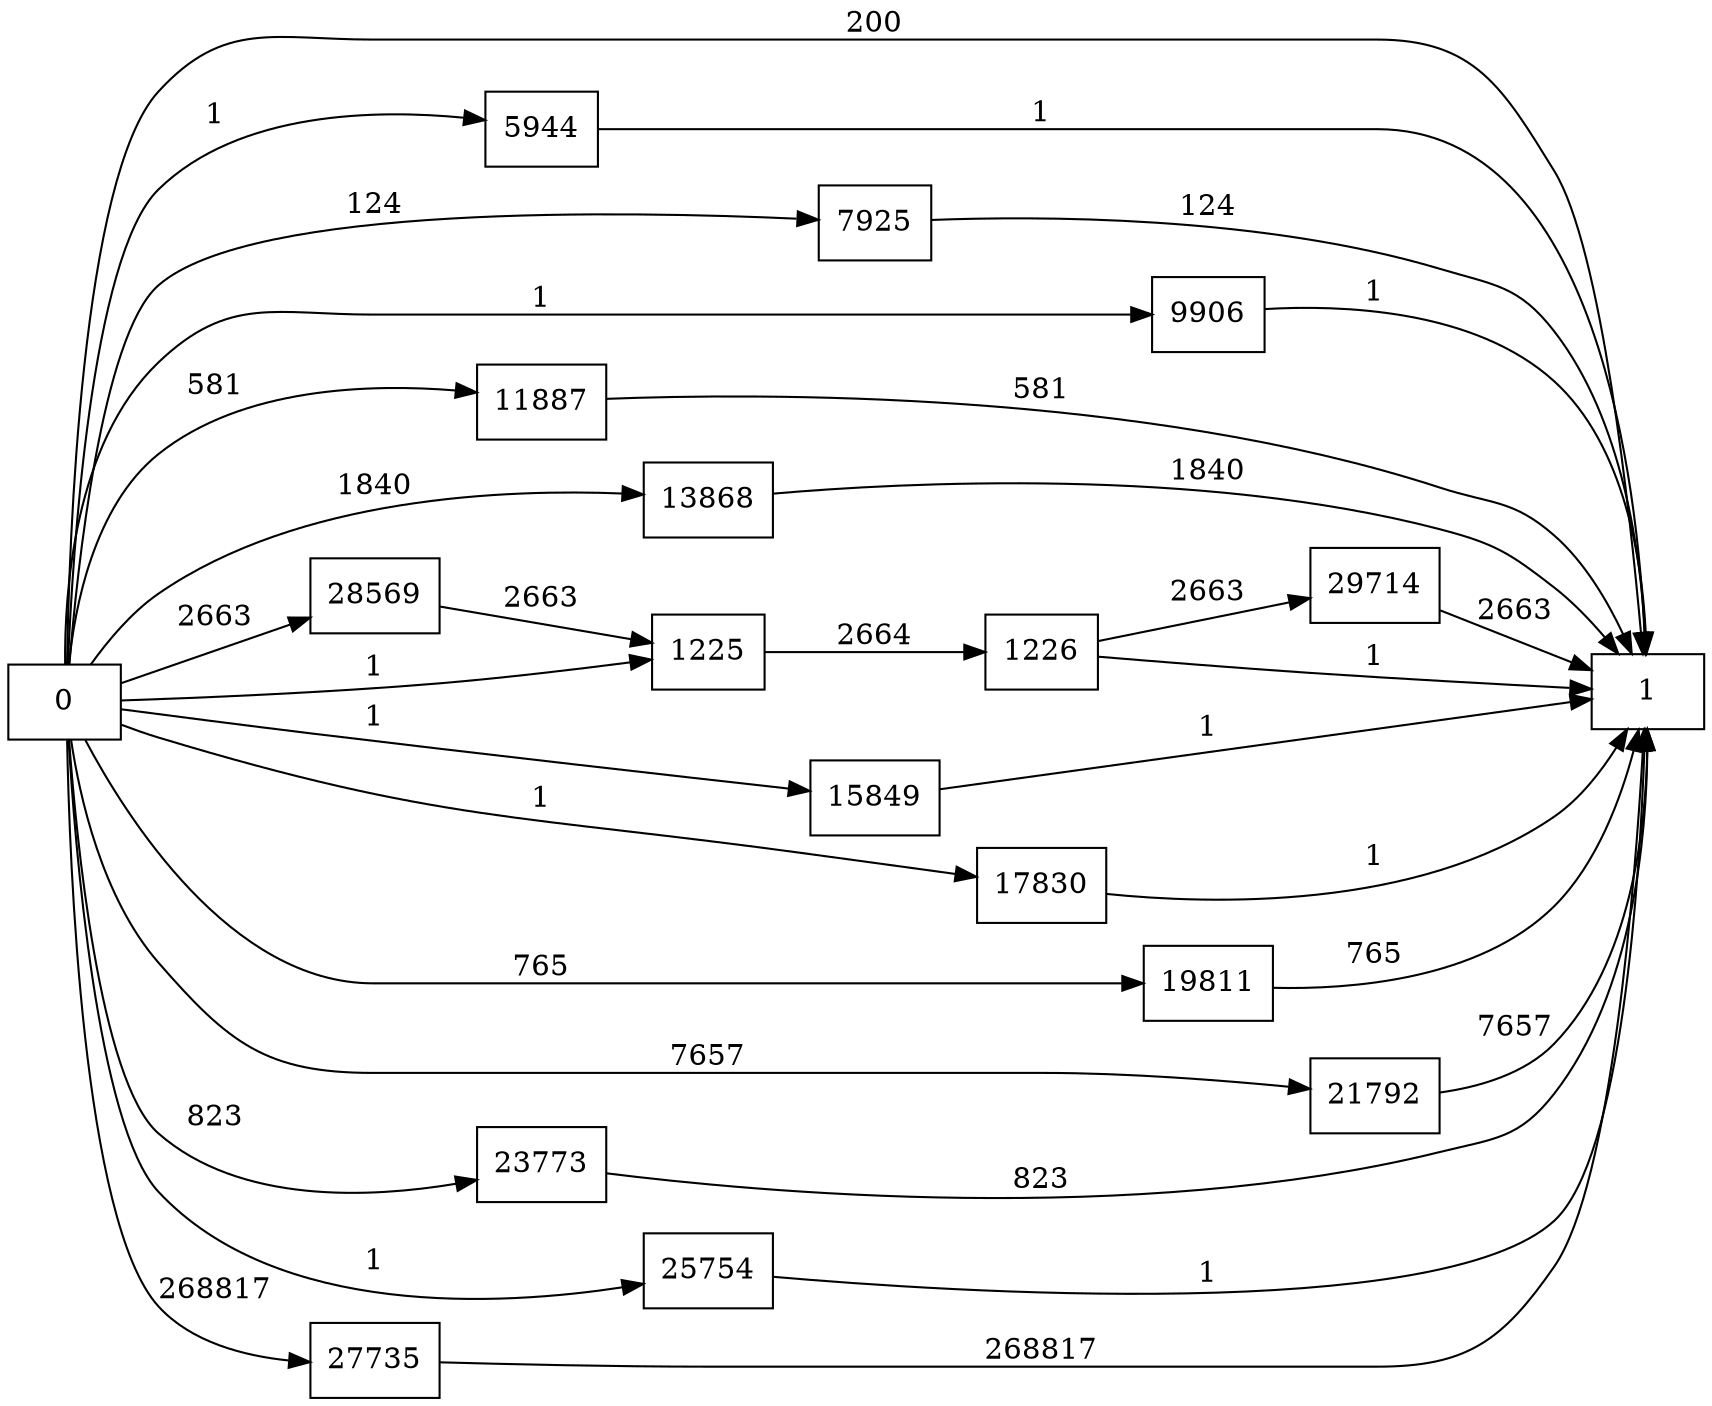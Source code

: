 digraph {
	graph [rankdir=LR]
	node [shape=rectangle]
	1225 -> 1226 [label=2664]
	1226 -> 1 [label=1]
	1226 -> 29714 [label=2663]
	5944 -> 1 [label=1]
	7925 -> 1 [label=124]
	9906 -> 1 [label=1]
	11887 -> 1 [label=581]
	13868 -> 1 [label=1840]
	15849 -> 1 [label=1]
	17830 -> 1 [label=1]
	19811 -> 1 [label=765]
	21792 -> 1 [label=7657]
	23773 -> 1 [label=823]
	25754 -> 1 [label=1]
	27735 -> 1 [label=268817]
	28569 -> 1225 [label=2663]
	29714 -> 1 [label=2663]
	0 -> 1225 [label=1]
	0 -> 1 [label=200]
	0 -> 5944 [label=1]
	0 -> 7925 [label=124]
	0 -> 9906 [label=1]
	0 -> 11887 [label=581]
	0 -> 13868 [label=1840]
	0 -> 15849 [label=1]
	0 -> 17830 [label=1]
	0 -> 19811 [label=765]
	0 -> 21792 [label=7657]
	0 -> 23773 [label=823]
	0 -> 25754 [label=1]
	0 -> 27735 [label=268817]
	0 -> 28569 [label=2663]
}
